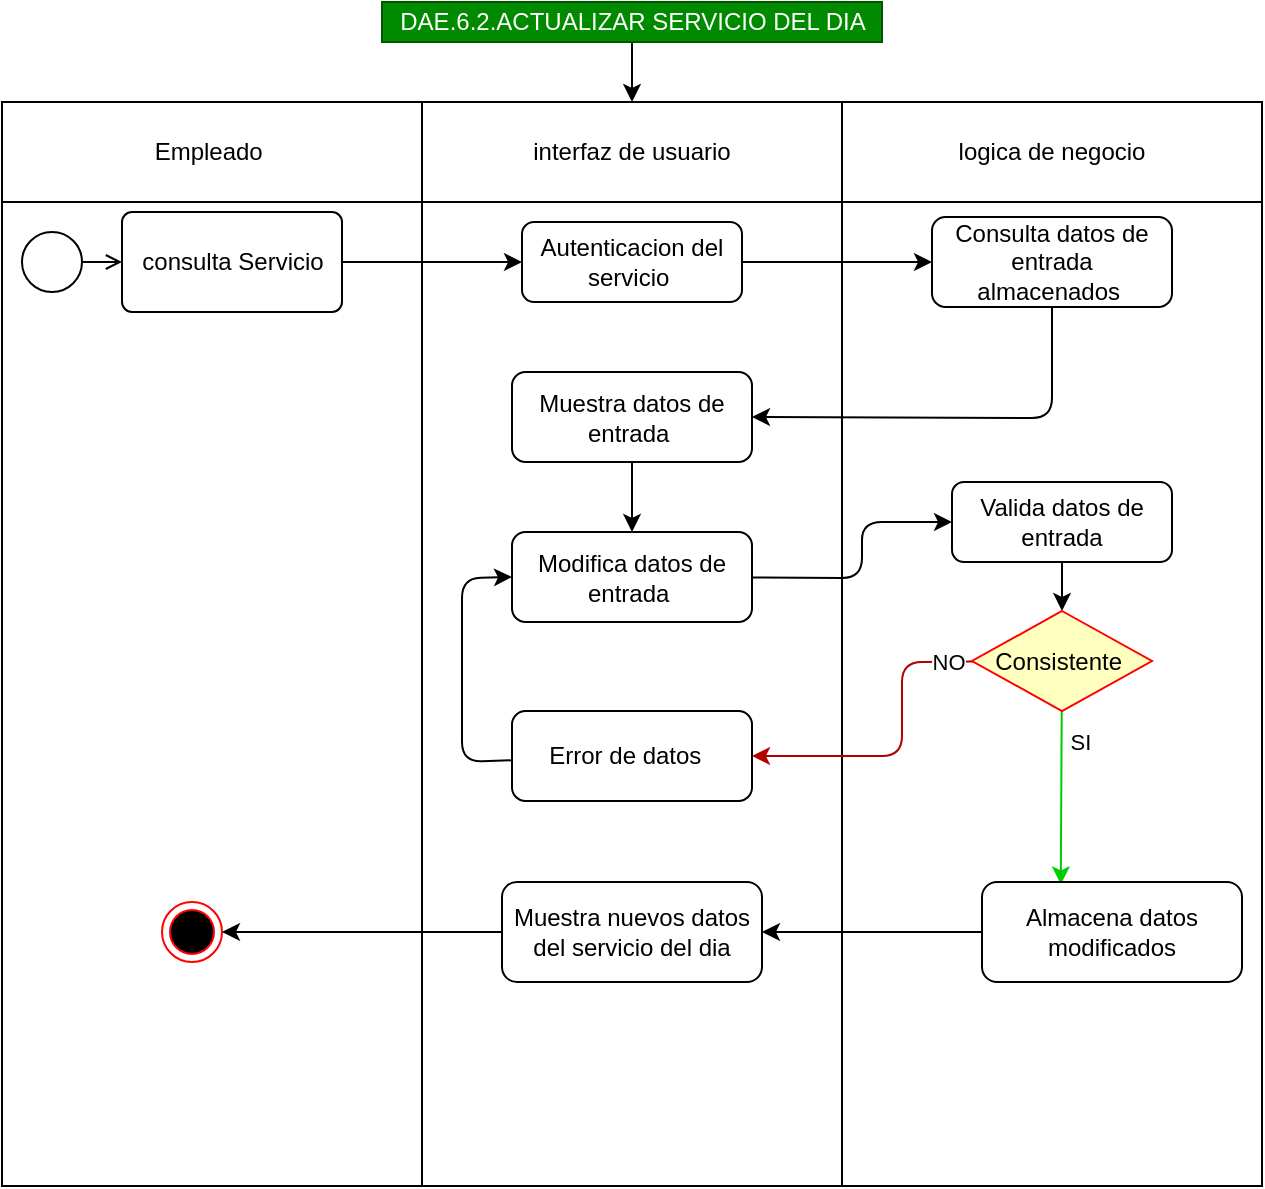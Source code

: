 <mxfile>
    <diagram id="99NbmRdnwDbNRCTbLLwI" name="Page-1">
        <mxGraphModel dx="758" dy="607" grid="0" gridSize="10" guides="1" tooltips="1" connect="1" arrows="1" fold="1" page="1" pageScale="1" pageWidth="827" pageHeight="1169" math="0" shadow="0">
            <root>
                <mxCell id="0"/>
                <mxCell id="1" parent="0"/>
                <mxCell id="2" value="" style="shape=table;startSize=0;container=1;collapsible=0;childLayout=tableLayout;" parent="1" vertex="1">
                    <mxGeometry x="70" y="270" width="630" height="542" as="geometry"/>
                </mxCell>
                <mxCell id="3" value="" style="shape=partialRectangle;collapsible=0;dropTarget=0;pointerEvents=0;fillColor=none;top=0;left=0;bottom=0;right=0;points=[[0,0.5],[1,0.5]];portConstraint=eastwest;" parent="2" vertex="1">
                    <mxGeometry width="630" height="50" as="geometry"/>
                </mxCell>
                <mxCell id="4" value="Empleado&amp;nbsp;" style="shape=partialRectangle;html=1;whiteSpace=wrap;connectable=0;overflow=hidden;fillColor=none;top=0;left=0;bottom=0;right=0;pointerEvents=1;" parent="3" vertex="1">
                    <mxGeometry width="210" height="50" as="geometry">
                        <mxRectangle width="210" height="50" as="alternateBounds"/>
                    </mxGeometry>
                </mxCell>
                <mxCell id="5" value="interfaz de usuario" style="shape=partialRectangle;html=1;whiteSpace=wrap;connectable=0;overflow=hidden;fillColor=none;top=0;left=0;bottom=0;right=0;pointerEvents=1;" parent="3" vertex="1">
                    <mxGeometry x="210" width="210" height="50" as="geometry">
                        <mxRectangle width="210" height="50" as="alternateBounds"/>
                    </mxGeometry>
                </mxCell>
                <mxCell id="6" value="logica de negocio" style="shape=partialRectangle;html=1;whiteSpace=wrap;connectable=0;overflow=hidden;fillColor=none;top=0;left=0;bottom=0;right=0;pointerEvents=1;" parent="3" vertex="1">
                    <mxGeometry x="420" width="210" height="50" as="geometry">
                        <mxRectangle width="210" height="50" as="alternateBounds"/>
                    </mxGeometry>
                </mxCell>
                <mxCell id="7" value="" style="shape=partialRectangle;collapsible=0;dropTarget=0;pointerEvents=0;fillColor=none;top=0;left=0;bottom=0;right=0;points=[[0,0.5],[1,0.5]];portConstraint=eastwest;" parent="2" vertex="1">
                    <mxGeometry y="50" width="630" height="492" as="geometry"/>
                </mxCell>
                <mxCell id="8" value="" style="shape=partialRectangle;html=1;whiteSpace=wrap;connectable=0;overflow=hidden;fillColor=none;top=0;left=0;bottom=0;right=0;pointerEvents=1;" parent="7" vertex="1">
                    <mxGeometry width="210" height="492" as="geometry">
                        <mxRectangle width="210" height="492" as="alternateBounds"/>
                    </mxGeometry>
                </mxCell>
                <mxCell id="9" value="" style="shape=partialRectangle;html=1;whiteSpace=wrap;connectable=0;overflow=hidden;fillColor=none;top=0;left=0;bottom=0;right=0;pointerEvents=1;" parent="7" vertex="1">
                    <mxGeometry x="210" width="210" height="492" as="geometry">
                        <mxRectangle width="210" height="492" as="alternateBounds"/>
                    </mxGeometry>
                </mxCell>
                <mxCell id="10" value="" style="shape=partialRectangle;html=1;whiteSpace=wrap;connectable=0;overflow=hidden;fillColor=none;top=0;left=0;bottom=0;right=0;pointerEvents=1;" parent="7" vertex="1">
                    <mxGeometry x="420" width="210" height="492" as="geometry">
                        <mxRectangle width="210" height="492" as="alternateBounds"/>
                    </mxGeometry>
                </mxCell>
                <mxCell id="45" style="edgeStyle=none;html=1;entryX=0;entryY=0.5;entryDx=0;entryDy=0;" parent="1" source="11" target="33" edge="1">
                    <mxGeometry relative="1" as="geometry"/>
                </mxCell>
                <mxCell id="11" value="Autenticacion del servicio&amp;nbsp;" style="rounded=1;whiteSpace=wrap;html=1;fillColor=#FFFFFF;fontColor=#000000;" parent="1" vertex="1">
                    <mxGeometry x="330" y="330" width="110" height="40" as="geometry"/>
                </mxCell>
                <mxCell id="12" style="edgeStyle=none;html=1;" parent="1" source="13" target="11" edge="1">
                    <mxGeometry relative="1" as="geometry"/>
                </mxCell>
                <mxCell id="13" value="&lt;span style=&quot;color: rgb(0 , 0 , 0)&quot;&gt;&amp;nbsp;consulta Servicio&amp;nbsp;&lt;/span&gt;" style="html=1;align=center;verticalAlign=middle;rounded=1;absoluteArcSize=1;arcSize=10;dashed=0;fillColor=#FFFFFF;" parent="1" vertex="1">
                    <mxGeometry x="130" y="325" width="110" height="50" as="geometry"/>
                </mxCell>
                <mxCell id="14" value="" style="ellipse;html=1;fillColor=#FFFFFF;" parent="1" vertex="1">
                    <mxGeometry x="80" y="335" width="30" height="30" as="geometry"/>
                </mxCell>
                <mxCell id="15" value="" style="endArrow=open;html=1;rounded=0;align=center;verticalAlign=top;endFill=0;labelBackgroundColor=none;endSize=6;entryX=0;entryY=0.5;entryDx=0;entryDy=0;" parent="1" source="14" target="13" edge="1">
                    <mxGeometry relative="1" as="geometry">
                        <mxPoint x="140" y="335" as="targetPoint"/>
                    </mxGeometry>
                </mxCell>
                <mxCell id="21" value="" style="ellipse;html=1;shape=endState;fillColor=#000000;strokeColor=#ff0000;" parent="1" vertex="1">
                    <mxGeometry x="150" y="670" width="30" height="30" as="geometry"/>
                </mxCell>
                <mxCell id="22" value="" style="edgeStyle=none;html=1;" parent="1" source="23" target="3" edge="1">
                    <mxGeometry relative="1" as="geometry"/>
                </mxCell>
                <mxCell id="23" value="DAE.6.2.ACTUALIZAR SERVICIO DEL DIA" style="text;html=1;resizable=0;autosize=1;align=center;verticalAlign=middle;points=[];rounded=0;fillColor=#008a00;fontColor=#ffffff;strokeColor=#005700;" parent="1" vertex="1">
                    <mxGeometry x="260" y="220" width="250" height="20" as="geometry"/>
                </mxCell>
                <mxCell id="24" style="edgeStyle=none;html=1;entryX=1;entryY=0.5;entryDx=0;entryDy=0;" parent="1" source="25" target="21" edge="1">
                    <mxGeometry relative="1" as="geometry">
                        <Array as="points">
                            <mxPoint x="240" y="685"/>
                        </Array>
                        <mxPoint x="170" y="622" as="targetPoint"/>
                    </mxGeometry>
                </mxCell>
                <mxCell id="25" value="Muestra nuevos datos del servicio del dia" style="whiteSpace=wrap;html=1;fillColor=#FFFFFF;fontColor=#000000;rounded=1;" parent="1" vertex="1">
                    <mxGeometry x="320" y="660" width="130" height="50" as="geometry"/>
                </mxCell>
                <mxCell id="26" style="edgeStyle=none;html=1;entryX=0.5;entryY=0;entryDx=0;entryDy=0;" parent="1" source="27" target="29" edge="1">
                    <mxGeometry relative="1" as="geometry"/>
                </mxCell>
                <mxCell id="27" value="Muestra datos de entrada&amp;nbsp;" style="whiteSpace=wrap;html=1;fillColor=#FFFFFF;fontColor=#000000;rounded=1;" parent="1" vertex="1">
                    <mxGeometry x="325" y="405" width="120" height="45" as="geometry"/>
                </mxCell>
                <mxCell id="28" style="edgeStyle=none;html=1;entryX=0;entryY=0.5;entryDx=0;entryDy=0;" parent="1" source="29" target="35" edge="1">
                    <mxGeometry relative="1" as="geometry">
                        <mxPoint x="540" y="475" as="targetPoint"/>
                        <Array as="points">
                            <mxPoint x="500" y="508"/>
                            <mxPoint x="500" y="480"/>
                        </Array>
                    </mxGeometry>
                </mxCell>
                <mxCell id="29" value="Modifica datos de entrada&amp;nbsp;" style="whiteSpace=wrap;html=1;fillColor=#FFFFFF;fontColor=#000000;rounded=1;" parent="1" vertex="1">
                    <mxGeometry x="325" y="485" width="120" height="45" as="geometry"/>
                </mxCell>
                <mxCell id="46" style="edgeStyle=none;html=1;entryX=1;entryY=0.5;entryDx=0;entryDy=0;" parent="1" source="33" target="27" edge="1">
                    <mxGeometry relative="1" as="geometry">
                        <Array as="points">
                            <mxPoint x="595" y="428"/>
                        </Array>
                    </mxGeometry>
                </mxCell>
                <mxCell id="33" value="Consulta datos de entrada almacenados&amp;nbsp;" style="whiteSpace=wrap;html=1;fillColor=#FFFFFF;fontColor=#000000;rounded=1;" parent="1" vertex="1">
                    <mxGeometry x="535" y="327.5" width="120" height="45" as="geometry"/>
                </mxCell>
                <mxCell id="34" style="edgeStyle=none;html=1;" parent="1" source="35" target="38" edge="1">
                    <mxGeometry relative="1" as="geometry"/>
                </mxCell>
                <mxCell id="35" value="Valida datos de entrada" style="rounded=1;whiteSpace=wrap;html=1;fillColor=#FFFFFF;fontColor=#000000;" parent="1" vertex="1">
                    <mxGeometry x="545" y="460" width="110" height="40" as="geometry"/>
                </mxCell>
                <mxCell id="36" style="edgeStyle=none;html=1;entryX=0.303;entryY=0.024;entryDx=0;entryDy=0;strokeColor=#00CC00;entryPerimeter=0;" parent="1" source="38" target="42" edge="1">
                    <mxGeometry relative="1" as="geometry">
                        <mxPoint x="605" y="677" as="targetPoint"/>
                    </mxGeometry>
                </mxCell>
                <mxCell id="37" style="edgeStyle=none;html=1;entryX=1;entryY=0.5;entryDx=0;entryDy=0;strokeColor=#B20000;fillColor=#e51400;" parent="1" source="38" target="44" edge="1">
                    <mxGeometry relative="1" as="geometry">
                        <Array as="points">
                            <mxPoint x="520" y="550"/>
                            <mxPoint x="520" y="597"/>
                        </Array>
                        <mxPoint x="430" y="632.5" as="targetPoint"/>
                    </mxGeometry>
                </mxCell>
                <mxCell id="38" value="&lt;font color=&quot;#000000&quot;&gt;Consistente&amp;nbsp;&lt;/font&gt;" style="rhombus;whiteSpace=wrap;html=1;fillColor=#ffffc0;strokeColor=#ff0000;" parent="1" vertex="1">
                    <mxGeometry x="555" y="524.5" width="90" height="50" as="geometry"/>
                </mxCell>
                <mxCell id="39" value="SI" style="edgeLabel;html=1;align=center;verticalAlign=middle;resizable=0;points=[];" parent="1" vertex="1" connectable="0">
                    <mxGeometry x="479.998" y="480.003" as="geometry">
                        <mxPoint x="129" y="110" as="offset"/>
                    </mxGeometry>
                </mxCell>
                <mxCell id="40" value="NO" style="edgeLabel;html=1;align=center;verticalAlign=middle;resizable=0;points=[];" parent="1" vertex="1" connectable="0">
                    <mxGeometry x="413.998" y="440.003" as="geometry">
                        <mxPoint x="129" y="110" as="offset"/>
                    </mxGeometry>
                </mxCell>
                <mxCell id="41" style="edgeStyle=none;html=1;entryX=1;entryY=0.5;entryDx=0;entryDy=0;" parent="1" source="42" target="25" edge="1">
                    <mxGeometry relative="1" as="geometry"/>
                </mxCell>
                <mxCell id="42" value="Almacena datos modificados" style="whiteSpace=wrap;html=1;fillColor=#FFFFFF;fontColor=#000000;rounded=1;" parent="1" vertex="1">
                    <mxGeometry x="560" y="660" width="130" height="50" as="geometry"/>
                </mxCell>
                <mxCell id="43" style="edgeStyle=none;html=1;entryX=0;entryY=0.5;entryDx=0;entryDy=0;" parent="1" source="44" target="29" edge="1">
                    <mxGeometry relative="1" as="geometry">
                        <Array as="points">
                            <mxPoint x="300" y="600"/>
                            <mxPoint x="300" y="508"/>
                        </Array>
                    </mxGeometry>
                </mxCell>
                <mxCell id="44" value="Error de datos&amp;nbsp;&amp;nbsp;" style="whiteSpace=wrap;html=1;fillColor=#FFFFFF;fontColor=#000000;rounded=1;" parent="1" vertex="1">
                    <mxGeometry x="325" y="574.5" width="120" height="45" as="geometry"/>
                </mxCell>
            </root>
        </mxGraphModel>
    </diagram>
</mxfile>